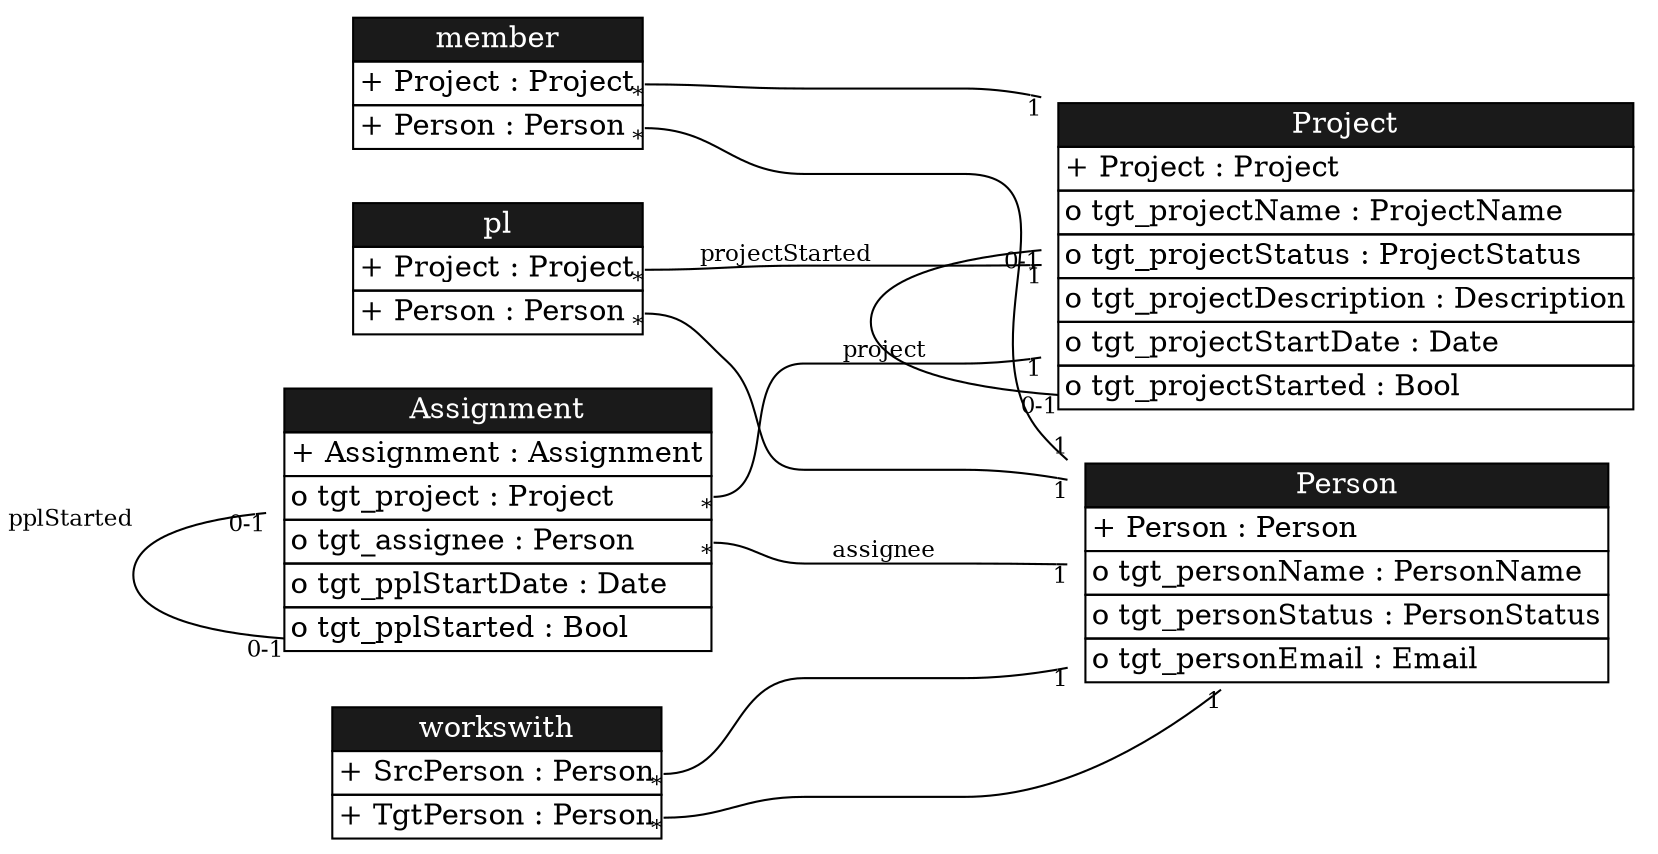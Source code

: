 digraph {
	graph [bb="0,0,655,401.5",
		bgcolor=white,
		rankdir=LR
	];
	node [label="\N"];
	edge [fontsize=11,
		minlen=4
	];
	Project	 [color=purple,
		height=2.1528,
		label=<<TABLE BGCOLOR="white" COLOR="black" BORDER="0" CELLBORDER="1" CELLSPACING="0"><TR><TD BGCOLOR="gray10" COLOR="black"><FONT COLOR="white">Project</FONT></TD></TR><TR><TD ALIGN="LEFT" PORT="Project">+ Project : Project</TD></TR><TR><TD ALIGN="LEFT" PORT="tgt_projectName">o tgt_projectName : ProjectName</TD></TR><TR><TD ALIGN="LEFT" PORT="tgt_projectStatus">o tgt_projectStatus : ProjectStatus</TD></TR><TR><TD ALIGN="LEFT" PORT="tgt_projectDescription">o tgt_projectDescription : Description</TD></TR><TR><TD ALIGN="LEFT" PORT="tgt_projectStartDate">o tgt_projectStartDate : Date</TD></TR><TR><TD ALIGN="LEFT" PORT="tgt_projectStarted">o tgt_projectStarted : Bool</TD></TR></TABLE>>,
		pos="540.5,236.5",
		shape=plaintext,
		width=3.1806];
	Project:tgt_projectStarted -> Project	 [arrowhead=onone,
		head_lp="418.43,233.06",
		headlabel="0-1",
		label=projectStarted,
		labelfloat=true,
		lp="328.5,236.5",
		pos="e,425.93,239.06 434.46,169.15 393.74,172.66 360,182.88 360,204.5 360,223.73 386.48,233.94 420.81,238.44",
		tail_lp="426.96,163.15",
		taillabel="0-1"];
	Assignment	 [color=purple,
		height=1.8611,
		label=<<TABLE BGCOLOR="white" COLOR="black" BORDER="0" CELLBORDER="1" CELLSPACING="0"><TR><TD BGCOLOR="gray10" COLOR="black"><FONT COLOR="white">Assignment</FONT></TD></TR><TR><TD ALIGN="LEFT" PORT="Assignment">+ Assignment : Assignment</TD></TR><TR><TD ALIGN="LEFT" PORT="tgt_project">o tgt_project : Project</TD></TR><TR><TD ALIGN="LEFT" PORT="tgt_assignee">o tgt_assignee : Person</TD></TR><TR><TD ALIGN="LEFT" PORT="tgt_pplStartDate">o tgt_pplStartDate : Date</TD></TR><TR><TD ALIGN="LEFT" PORT="tgt_pplStarted">o tgt_pplStarted : Bool</TD></TR></TABLE>>,
		pos="187,334.5",
		shape=plaintext,
		width=2.4444];
	Assignment:tgt_project -> Project	 [arrowhead=onone,
		head_lp="456.6,320.07",
		headlabel=1,
		label=project,
		labelfloat=true,
		lp="350.5,343.5",
		pos="e,459.6,314.07 268,345.5 287.88,345.5 292.12,337.5 312,337.5 312,337.5 312,337.5 389,337.5 412.5,337.5 435.1,328.9 455.32,316.73",
		tail_lp="265,339.5",
		taillabel="*"];
	Assignment:tgt_pplStarted -> Assignment	 [arrowhead=onone,
		head_lp="91.375,331.94",
		headlabel="0-1",
		label=pplStarted,
		labelfloat=true,
		lp="23,334.5",
		pos="e,98.875,337.94 106.92,277.3 73.912,279.85 46,288.66 46,308 46,324.71 66.827,333.55 93.775,337.3",
		tail_lp="99.422,271.3",
		taillabel="0-1"];
	Person	 [color=purple,
		height=1.5694,
		label=<<TABLE BGCOLOR="white" COLOR="black" BORDER="0" CELLBORDER="1" CELLSPACING="0"><TR><TD BGCOLOR="gray10" COLOR="black"><FONT COLOR="white">Person</FONT></TD></TR><TR><TD ALIGN="LEFT" PORT="Person">+ Person : Person</TD></TR><TR><TD ALIGN="LEFT" PORT="tgt_personName">o tgt_personName : PersonName</TD></TR><TR><TD ALIGN="LEFT" PORT="tgt_personStatus">o tgt_personStatus : PersonStatus</TD></TR><TR><TD ALIGN="LEFT" PORT="tgt_personEmail">o tgt_personEmail : Email</TD></TR></TABLE>>,
		pos="540.5,84.5",
		shape=plaintext,
		width=2.8333];
	Assignment:tgt_assignee -> Person	 [arrowhead=onone,
		head_lp="435.39,142.17",
		headlabel=1,
		label=assignee,
		labelfloat=true,
		lp="350.5,281.5",
		pos="e,438.39,136.17 268,323.5 296.94,323.5 283.06,275.5 312,275.5 312,275.5 312,275.5 389,275.5 447.36,275.5 389.84,195.31 426,149.5 \
428.68,146.1 431.59,142.86 434.68,139.75",
		tail_lp="265,317.5",
		taillabel="*"];
	pl	 [color=purple,
		height=0.98611,
		label=<<TABLE BGCOLOR="white" COLOR="black" BORDER="0" CELLBORDER="1" CELLSPACING="0"><TR><TD BGCOLOR="gray10" COLOR="black"><FONT COLOR="white">pl</FONT></TD></TR><TR><TD ALIGN="LEFT" PORT="Project">+ Project : Project</TD></TR><TR><TD ALIGN="LEFT" PORT="Person">+ Person : Person</TD></TR></TABLE>>,
		pos="187,213.5",
		shape=plaintext,
		width=1.6944];
	pl:Project -> Project	 [arrowhead=onone,
		head_lp="422.88,213.09",
		headlabel=1,
		labelfloat=true,
		pos="e,425.88,219.09 241,212.5 272.63,212.5 280.37,217.5 312,217.5 312,217.5 312,217.5 389,217.5 399.3,217.5 409.96,217.94 420.64,218.69",
		tail_lp="238,206.5",
		taillabel="*"];
	pl:Person -> Person	 [arrowhead=onone,
		head_lp="435.27,123.49",
		headlabel=1,
		labelfloat=true,
		pos="e,438.27,129.49 241,191.5 259.24,191.5 260.52,179.6 275,168.5 292.26,155.27 290.26,136.5 312,136.5 312,136.5 312,136.5 389,136.5 \
403.65,136.5 418.69,134.27 433.33,130.73",
		tail_lp="238,185.5",
		taillabel="*"];
	member	 [color=purple,
		height=0.98611,
		label=<<TABLE BGCOLOR="white" COLOR="black" BORDER="0" CELLBORDER="1" CELLSPACING="0"><TR><TD BGCOLOR="gray10" COLOR="black"><FONT COLOR="white">member</FONT></TD></TR><TR><TD ALIGN="LEFT" PORT="Project">+ Project : Project</TD></TR><TR><TD ALIGN="LEFT" PORT="Person">+ Person : Person</TD></TR></TABLE>>,
		pos="187,124.5",
		shape=plaintext,
		width=1.6944];
	member:Project -> Project	 [arrowhead=onone,
		head_lp="422.74,176.95",
		headlabel=1,
		labelfloat=true,
		pos="e,425.74,182.95 241,123.5 280.92,123.5 272.08,178.5 312,178.5 312,178.5 312,178.5 389,178.5 399.47,178.5 410.09,179.74 420.59,181.85",
		tail_lp="238,117.5",
		taillabel="*"];
	member:Person -> Person	 [arrowhead=onone,
		head_lp="435.41,89.637",
		headlabel=1,
		labelfloat=true,
		pos="e,438.41,95.637 241,102.5 272.63,102.5 280.37,97.5 312,97.5 312,97.5 312,97.5 389,97.5 403.37,97.5 418.49,96.904 433.37,95.968",
		tail_lp="238,96.5",
		taillabel="*"];
	workswith	 [color=purple,
		height=0.98611,
		label=<<TABLE BGCOLOR="white" COLOR="black" BORDER="0" CELLBORDER="1" CELLSPACING="0"><TR><TD BGCOLOR="gray10" COLOR="black"><FONT COLOR="white">workswith</FONT></TD></TR><TR><TD ALIGN="LEFT" PORT="SrcPerson">+ SrcPerson : Person</TD></TR><TR><TD ALIGN="LEFT" PORT="TgtPerson">+ TgtPerson : Person</TD></TR></TABLE>>,
		pos="187,35.5",
		shape=plaintext,
		width=1.9167];
	workswith:SrcPerson -> Person	 [arrowhead=onone,
		head_lp="435.34,55.311",
		headlabel=1,
		labelfloat=true,
		pos="e,438.34,61.311 249,34.5 278.81,34.5 282.19,57.5 312,57.5 312,57.5 312,57.5 389,57.5 403.43,57.5 418.52,58.717 433.33,60.635",
		tail_lp="246,28.5",
		taillabel="*"];
	workswith:TgtPerson -> Person	 [arrowhead=onone,
		head_lp="442.53,21.882",
		headlabel=1,
		labelfloat=true,
		pos="e,445.53,27.882 249,13.5 277.03,13.5 283.97,16.5 312,16.5 312,16.5 312,16.5 389,16.5 406.43,16.5 424.06,20.334 440.83,26.181",
		tail_lp="246,7.5",
		taillabel="*"];
}
